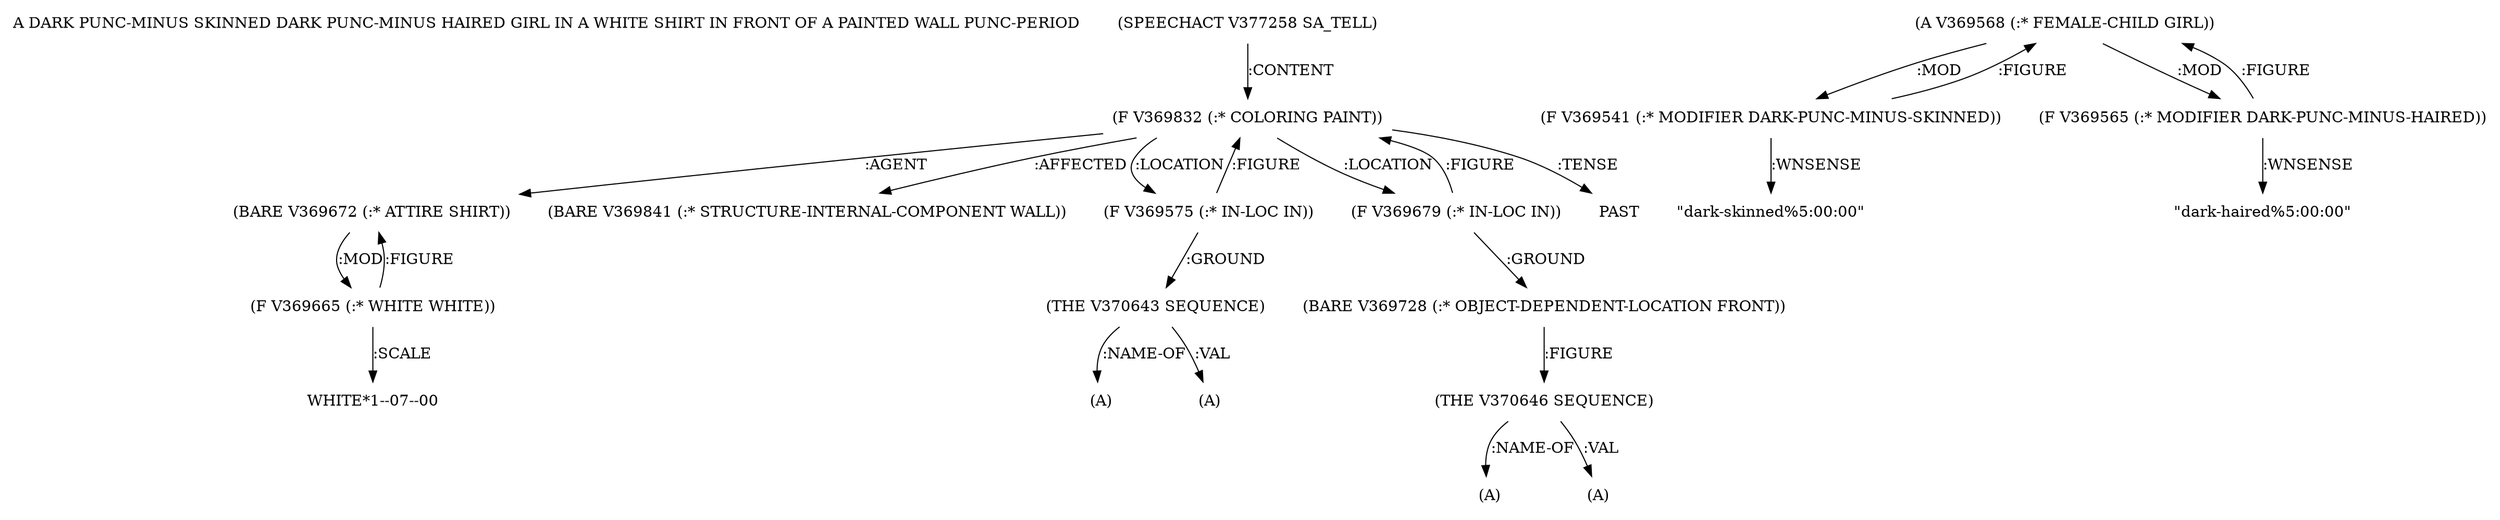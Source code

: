 digraph Terms {
  node [shape=none]
  "A DARK PUNC-MINUS SKINNED DARK PUNC-MINUS HAIRED GIRL IN A WHITE SHIRT IN FRONT OF A PAINTED WALL PUNC-PERIOD"
  "V377258" [label="(SPEECHACT V377258 SA_TELL)"]
  "V377258" -> "V369832" [label=":CONTENT"]
  "V369832" [label="(F V369832 (:* COLORING PAINT))"]
  "V369832" -> "V369672" [label=":AGENT"]
  "V369832" -> "V369841" [label=":AFFECTED"]
  "V369832" -> "V369575" [label=":LOCATION"]
  "V369832" -> "V369679" [label=":LOCATION"]
  "V369832" -> "NT378321" [label=":TENSE"]
  "NT378321" [label="PAST"]
  "V369575" [label="(F V369575 (:* IN-LOC IN))"]
  "V369575" -> "V370643" [label=":GROUND"]
  "V369575" -> "V369832" [label=":FIGURE"]
  "V370643" [label="(THE V370643 SEQUENCE)"]
  "V370643" -> "NT378322" [label=":NAME-OF"]
  "NT378322" [label="(A)"]
  "V370643" -> "NT378323" [label=":VAL"]
  "NT378323" [label="(A)"]
  "V369672" [label="(BARE V369672 (:* ATTIRE SHIRT))"]
  "V369672" -> "V369665" [label=":MOD"]
  "V369665" [label="(F V369665 (:* WHITE WHITE))"]
  "V369665" -> "V369672" [label=":FIGURE"]
  "V369665" -> "NT378324" [label=":SCALE"]
  "NT378324" [label="WHITE*1--07--00"]
  "V369679" [label="(F V369679 (:* IN-LOC IN))"]
  "V369679" -> "V369728" [label=":GROUND"]
  "V369679" -> "V369832" [label=":FIGURE"]
  "V369728" [label="(BARE V369728 (:* OBJECT-DEPENDENT-LOCATION FRONT))"]
  "V369728" -> "V370646" [label=":FIGURE"]
  "V370646" [label="(THE V370646 SEQUENCE)"]
  "V370646" -> "NT378325" [label=":NAME-OF"]
  "NT378325" [label="(A)"]
  "V370646" -> "NT378326" [label=":VAL"]
  "NT378326" [label="(A)"]
  "V369841" [label="(BARE V369841 (:* STRUCTURE-INTERNAL-COMPONENT WALL))"]
  "V369568" [label="(A V369568 (:* FEMALE-CHILD GIRL))"]
  "V369568" -> "V369541" [label=":MOD"]
  "V369568" -> "V369565" [label=":MOD"]
  "V369541" [label="(F V369541 (:* MODIFIER DARK-PUNC-MINUS-SKINNED))"]
  "V369541" -> "V369568" [label=":FIGURE"]
  "V369541" -> "NT378327" [label=":WNSENSE"]
  "NT378327" [label="\"dark-skinned%5:00:00\""]
  "V369565" [label="(F V369565 (:* MODIFIER DARK-PUNC-MINUS-HAIRED))"]
  "V369565" -> "V369568" [label=":FIGURE"]
  "V369565" -> "NT378328" [label=":WNSENSE"]
  "NT378328" [label="\"dark-haired%5:00:00\""]
}
